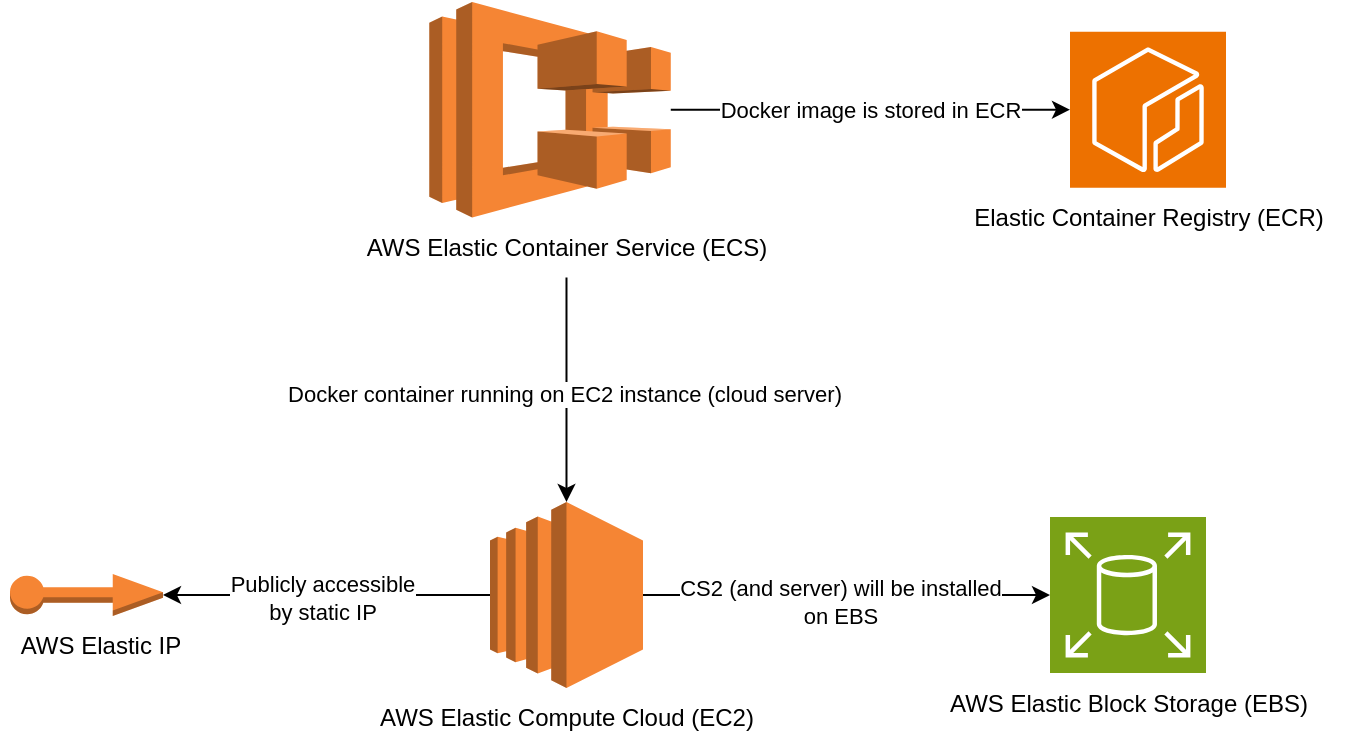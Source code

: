 <mxfile version="24.4.13" type="device">
  <diagram name="Page-1" id="QbXM75GRSuZM0EvKwjHo">
    <mxGraphModel dx="798" dy="797" grid="1" gridSize="10" guides="1" tooltips="1" connect="1" arrows="1" fold="1" page="1" pageScale="1" pageWidth="850" pageHeight="1100" math="0" shadow="0">
      <root>
        <mxCell id="0" />
        <mxCell id="1" parent="0" />
        <mxCell id="5jbg6RvLzjNxE5YghHj3-3" value="" style="group" vertex="1" connectable="0" parent="1">
          <mxGeometry x="295.75" y="110" width="225" height="140" as="geometry" />
        </mxCell>
        <mxCell id="5jbg6RvLzjNxE5YghHj3-1" value="" style="outlineConnect=0;dashed=0;verticalLabelPosition=bottom;verticalAlign=top;align=center;html=1;shape=mxgraph.aws3.ecs;fillColor=#F58534;gradientColor=none;" vertex="1" parent="5jbg6RvLzjNxE5YghHj3-3">
          <mxGeometry x="43.902" width="120.732" height="107.692" as="geometry" />
        </mxCell>
        <mxCell id="5jbg6RvLzjNxE5YghHj3-2" value="AWS Elastic Container Service (ECS)" style="text;html=1;align=center;verticalAlign=middle;resizable=0;points=[];autosize=1;strokeColor=none;fillColor=none;" vertex="1" parent="5jbg6RvLzjNxE5YghHj3-3">
          <mxGeometry x="2.497" y="107.692" width="220" height="30" as="geometry" />
        </mxCell>
        <mxCell id="5jbg6RvLzjNxE5YghHj3-4" value="" style="outlineConnect=0;dashed=0;verticalLabelPosition=bottom;verticalAlign=top;align=center;html=1;shape=mxgraph.aws3.ec2;fillColor=#F58534;gradientColor=none;" vertex="1" parent="1">
          <mxGeometry x="370" y="360" width="76.5" height="93" as="geometry" />
        </mxCell>
        <mxCell id="5jbg6RvLzjNxE5YghHj3-5" value="AWS Elastic Compute Cloud (EC2)" style="text;html=1;align=center;verticalAlign=middle;resizable=0;points=[];autosize=1;strokeColor=none;fillColor=none;" vertex="1" parent="1">
          <mxGeometry x="303.25" y="453" width="210" height="30" as="geometry" />
        </mxCell>
        <mxCell id="5jbg6RvLzjNxE5YghHj3-6" value="" style="endArrow=classic;html=1;rounded=0;" edge="1" parent="1" source="5jbg6RvLzjNxE5YghHj3-2" target="5jbg6RvLzjNxE5YghHj3-4">
          <mxGeometry width="50" height="50" relative="1" as="geometry">
            <mxPoint x="405" y="250" as="sourcePoint" />
            <mxPoint x="440" y="380" as="targetPoint" />
          </mxGeometry>
        </mxCell>
        <mxCell id="5jbg6RvLzjNxE5YghHj3-7" value="Docker container running on EC2 instance (cloud server)" style="edgeLabel;html=1;align=center;verticalAlign=middle;resizable=0;points=[];" vertex="1" connectable="0" parent="5jbg6RvLzjNxE5YghHj3-6">
          <mxGeometry x="0.037" y="-1" relative="1" as="geometry">
            <mxPoint as="offset" />
          </mxGeometry>
        </mxCell>
        <mxCell id="5jbg6RvLzjNxE5YghHj3-8" value="" style="sketch=0;points=[[0,0,0],[0.25,0,0],[0.5,0,0],[0.75,0,0],[1,0,0],[0,1,0],[0.25,1,0],[0.5,1,0],[0.75,1,0],[1,1,0],[0,0.25,0],[0,0.5,0],[0,0.75,0],[1,0.25,0],[1,0.5,0],[1,0.75,0]];outlineConnect=0;fontColor=#232F3E;fillColor=#7AA116;strokeColor=#ffffff;dashed=0;verticalLabelPosition=bottom;verticalAlign=top;align=center;html=1;fontSize=12;fontStyle=0;aspect=fixed;shape=mxgraph.aws4.resourceIcon;resIcon=mxgraph.aws4.elastic_block_store;" vertex="1" parent="1">
          <mxGeometry x="650" y="367.5" width="78" height="78" as="geometry" />
        </mxCell>
        <mxCell id="5jbg6RvLzjNxE5YghHj3-9" value="AWS Elastic Block Storage (EBS)" style="text;html=1;align=center;verticalAlign=middle;resizable=0;points=[];autosize=1;strokeColor=none;fillColor=none;" vertex="1" parent="1">
          <mxGeometry x="589" y="445.5" width="200" height="30" as="geometry" />
        </mxCell>
        <mxCell id="5jbg6RvLzjNxE5YghHj3-10" value="" style="endArrow=classic;html=1;rounded=0;" edge="1" parent="1" source="5jbg6RvLzjNxE5YghHj3-4" target="5jbg6RvLzjNxE5YghHj3-8">
          <mxGeometry width="50" height="50" relative="1" as="geometry">
            <mxPoint x="450" y="400" as="sourcePoint" />
            <mxPoint x="500" y="350" as="targetPoint" />
          </mxGeometry>
        </mxCell>
        <mxCell id="5jbg6RvLzjNxE5YghHj3-11" value="CS2 (and server) will be installed&lt;div&gt;on EBS&lt;/div&gt;" style="edgeLabel;html=1;align=center;verticalAlign=middle;resizable=0;points=[];" vertex="1" connectable="0" parent="5jbg6RvLzjNxE5YghHj3-10">
          <mxGeometry x="-0.032" y="-2" relative="1" as="geometry">
            <mxPoint y="1" as="offset" />
          </mxGeometry>
        </mxCell>
        <mxCell id="5jbg6RvLzjNxE5YghHj3-14" value="" style="endArrow=classic;html=1;rounded=0;" edge="1" parent="1" source="5jbg6RvLzjNxE5YghHj3-4" target="5jbg6RvLzjNxE5YghHj3-13">
          <mxGeometry width="50" height="50" relative="1" as="geometry">
            <mxPoint x="370" y="407" as="sourcePoint" />
            <mxPoint x="210" y="407" as="targetPoint" />
          </mxGeometry>
        </mxCell>
        <mxCell id="5jbg6RvLzjNxE5YghHj3-16" value="Publicly accessible&lt;div&gt;by static IP&lt;/div&gt;" style="edgeLabel;html=1;align=center;verticalAlign=middle;resizable=0;points=[];" vertex="1" connectable="0" parent="5jbg6RvLzjNxE5YghHj3-14">
          <mxGeometry x="0.028" y="1" relative="1" as="geometry">
            <mxPoint as="offset" />
          </mxGeometry>
        </mxCell>
        <mxCell id="5jbg6RvLzjNxE5YghHj3-13" value="" style="outlineConnect=0;dashed=0;verticalLabelPosition=bottom;verticalAlign=top;align=center;html=1;shape=mxgraph.aws3.elastic_ip;fillColor=#F58534;gradientColor=none;" vertex="1" parent="1">
          <mxGeometry x="130" y="396" width="76.5" height="21" as="geometry" />
        </mxCell>
        <mxCell id="5jbg6RvLzjNxE5YghHj3-15" value="AWS Elastic IP" style="text;html=1;align=center;verticalAlign=middle;resizable=0;points=[];autosize=1;strokeColor=none;fillColor=none;" vertex="1" parent="1">
          <mxGeometry x="125" y="417" width="100" height="30" as="geometry" />
        </mxCell>
        <mxCell id="5jbg6RvLzjNxE5YghHj3-17" value="" style="endArrow=classic;html=1;rounded=0;" edge="1" parent="1" source="5jbg6RvLzjNxE5YghHj3-1" target="5jbg6RvLzjNxE5YghHj3-18">
          <mxGeometry width="50" height="50" relative="1" as="geometry">
            <mxPoint x="420" y="470" as="sourcePoint" />
            <mxPoint x="680" y="160" as="targetPoint" />
          </mxGeometry>
        </mxCell>
        <mxCell id="5jbg6RvLzjNxE5YghHj3-20" value="Docker image is stored in ECR" style="edgeLabel;html=1;align=center;verticalAlign=middle;resizable=0;points=[];" vertex="1" connectable="0" parent="5jbg6RvLzjNxE5YghHj3-17">
          <mxGeometry x="-0.292" y="-1" relative="1" as="geometry">
            <mxPoint x="29" y="-1" as="offset" />
          </mxGeometry>
        </mxCell>
        <mxCell id="5jbg6RvLzjNxE5YghHj3-18" value="" style="sketch=0;points=[[0,0,0],[0.25,0,0],[0.5,0,0],[0.75,0,0],[1,0,0],[0,1,0],[0.25,1,0],[0.5,1,0],[0.75,1,0],[1,1,0],[0,0.25,0],[0,0.5,0],[0,0.75,0],[1,0.25,0],[1,0.5,0],[1,0.75,0]];outlineConnect=0;fontColor=#232F3E;fillColor=#ED7100;strokeColor=#ffffff;dashed=0;verticalLabelPosition=bottom;verticalAlign=top;align=center;html=1;fontSize=12;fontStyle=0;aspect=fixed;shape=mxgraph.aws4.resourceIcon;resIcon=mxgraph.aws4.ecr;" vertex="1" parent="1">
          <mxGeometry x="660" y="124.85" width="78" height="78" as="geometry" />
        </mxCell>
        <mxCell id="5jbg6RvLzjNxE5YghHj3-19" value="Elastic Container Registry (ECR)" style="text;html=1;align=center;verticalAlign=middle;resizable=0;points=[];autosize=1;strokeColor=none;fillColor=none;" vertex="1" parent="1">
          <mxGeometry x="599" y="202.85" width="200" height="30" as="geometry" />
        </mxCell>
      </root>
    </mxGraphModel>
  </diagram>
</mxfile>

